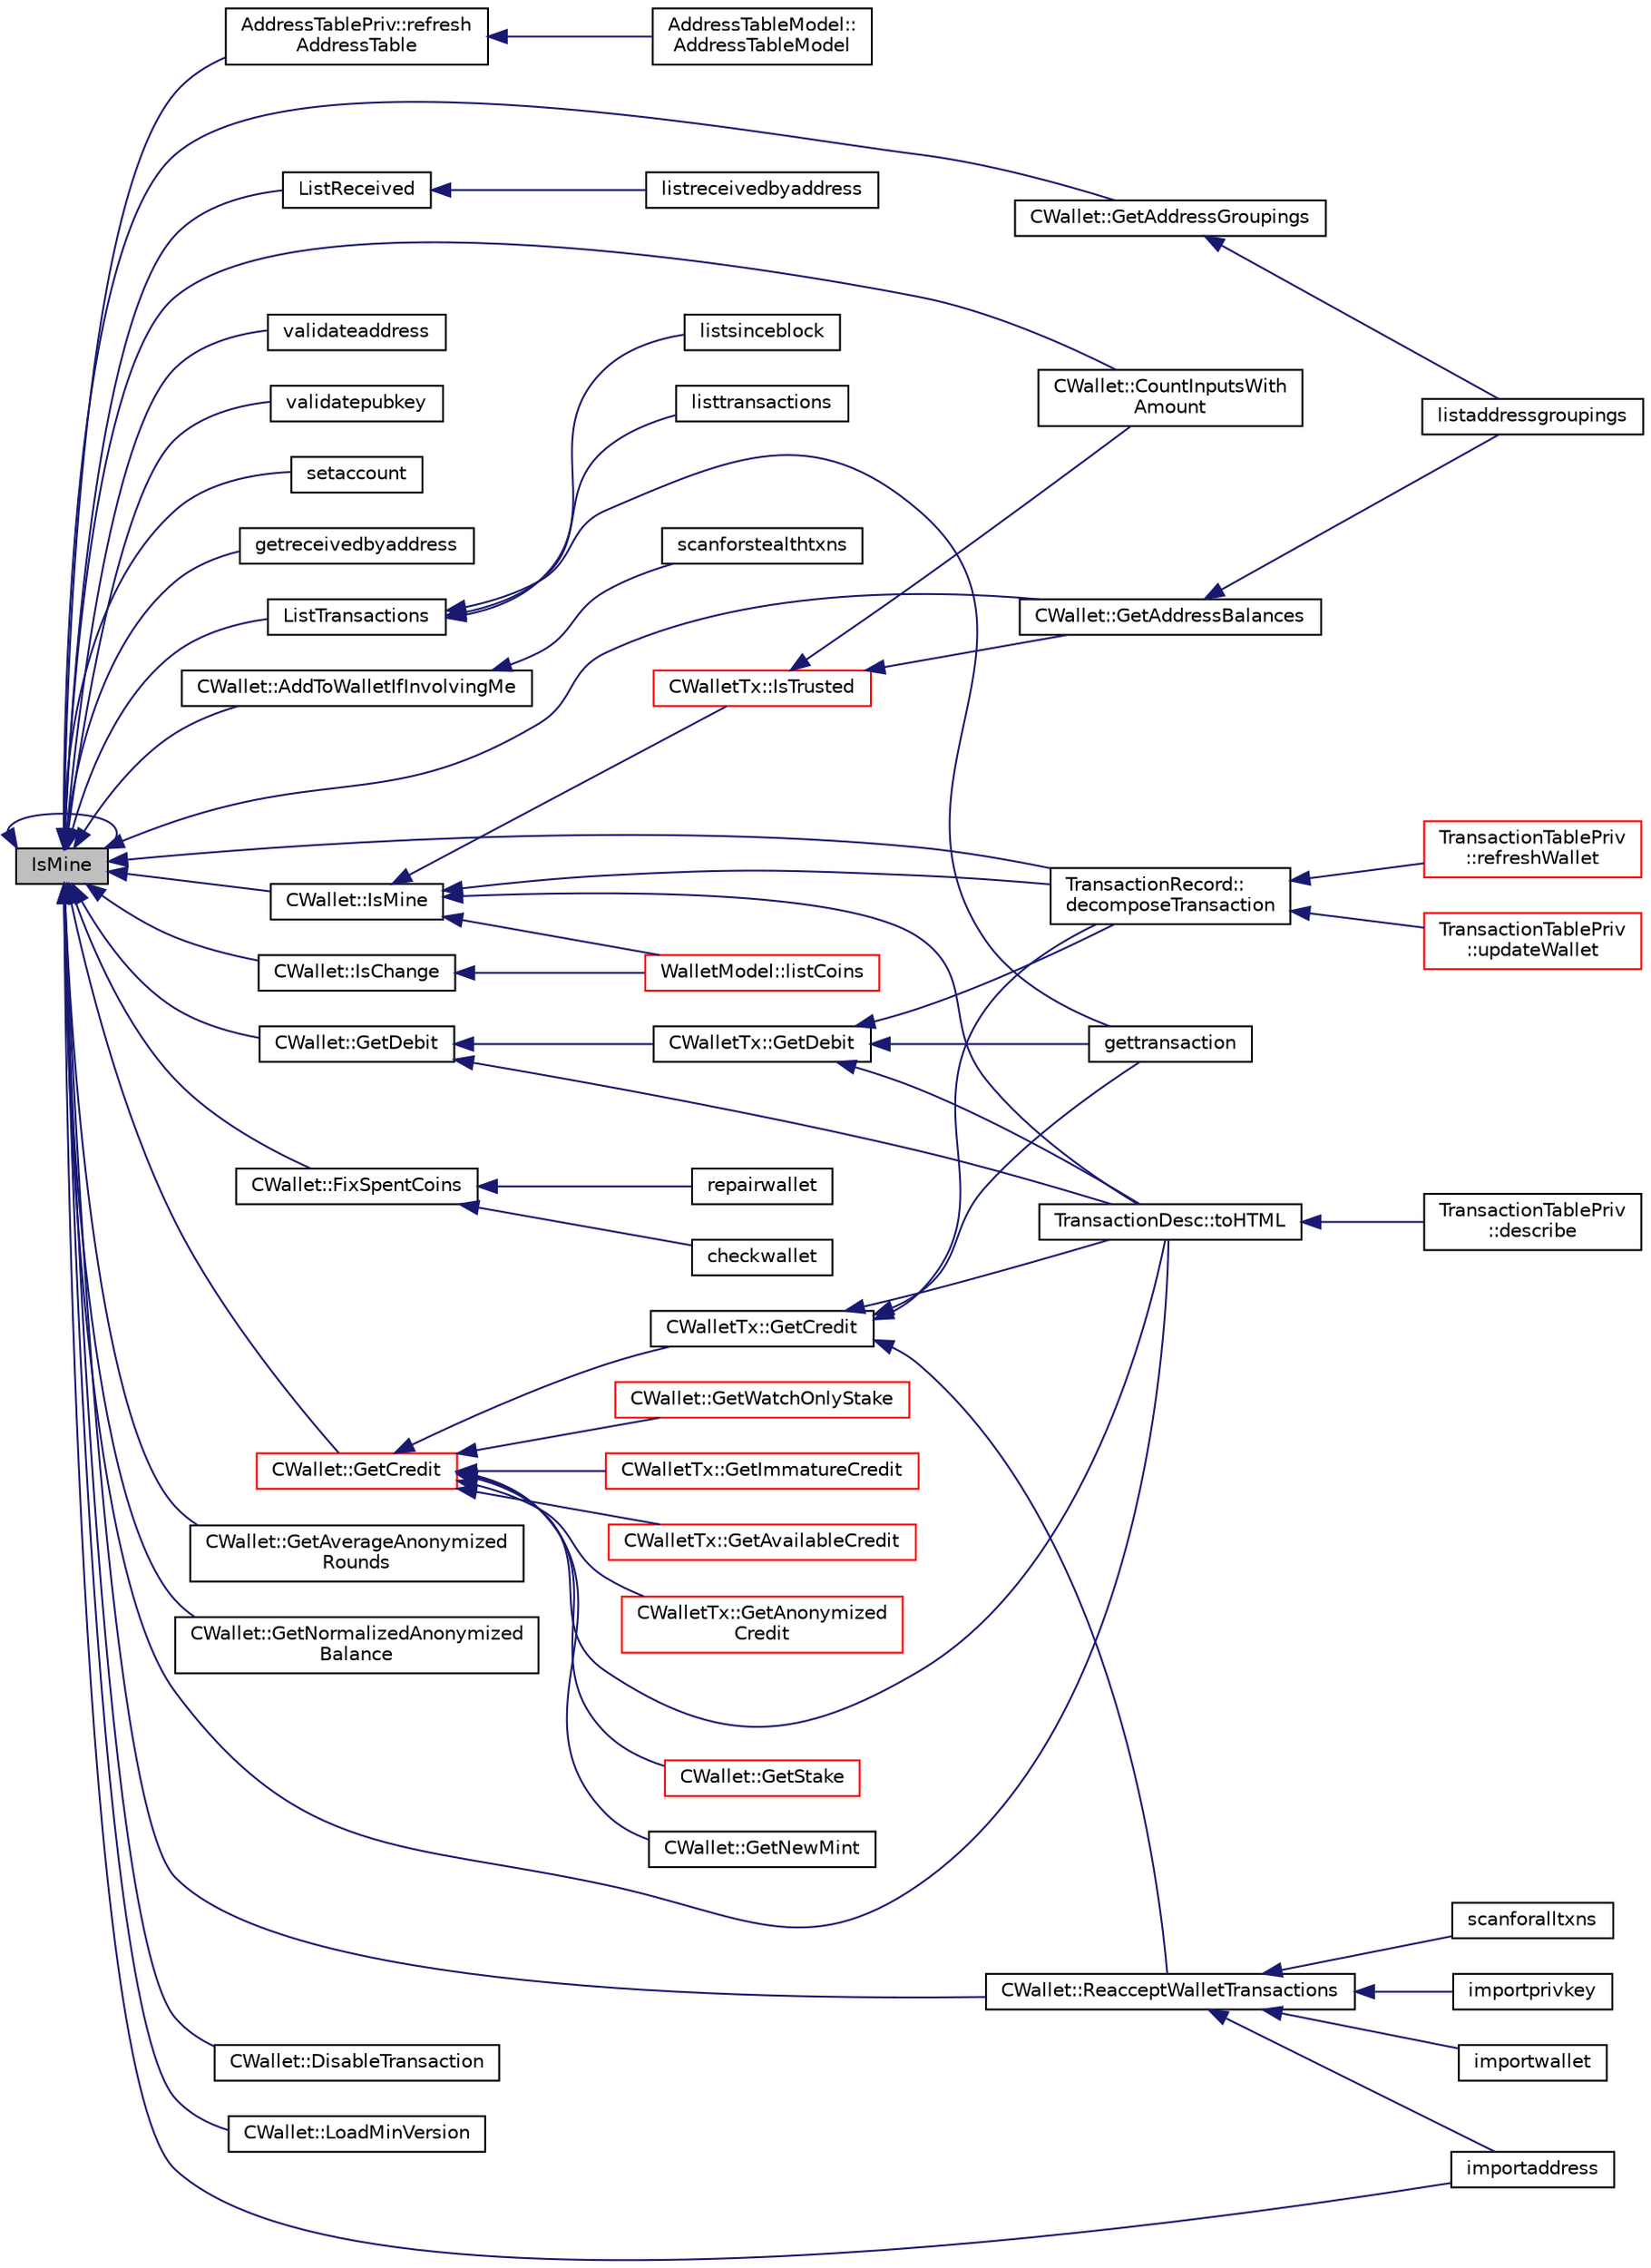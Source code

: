 digraph "IsMine"
{
  edge [fontname="Helvetica",fontsize="10",labelfontname="Helvetica",labelfontsize="10"];
  node [fontname="Helvetica",fontsize="10",shape=record];
  rankdir="LR";
  Node187 [label="IsMine",height=0.2,width=0.4,color="black", fillcolor="grey75", style="filled", fontcolor="black"];
  Node187 -> Node188 [dir="back",color="midnightblue",fontsize="10",style="solid",fontname="Helvetica"];
  Node188 [label="AddressTablePriv::refresh\lAddressTable",height=0.2,width=0.4,color="black", fillcolor="white", style="filled",URL="$de/dba/class_address_table_priv.html#af093c98444e8f734e08cfc2ce5b9b116"];
  Node188 -> Node189 [dir="back",color="midnightblue",fontsize="10",style="solid",fontname="Helvetica"];
  Node189 [label="AddressTableModel::\lAddressTableModel",height=0.2,width=0.4,color="black", fillcolor="white", style="filled",URL="$d9/ded/class_address_table_model.html#a273787011f7e387cc68b8282539fb9ef"];
  Node187 -> Node190 [dir="back",color="midnightblue",fontsize="10",style="solid",fontname="Helvetica"];
  Node190 [label="TransactionDesc::toHTML",height=0.2,width=0.4,color="black", fillcolor="white", style="filled",URL="$d4/da9/class_transaction_desc.html#ab7c9dbb2048aae121dd9d75df86e64f4"];
  Node190 -> Node191 [dir="back",color="midnightblue",fontsize="10",style="solid",fontname="Helvetica"];
  Node191 [label="TransactionTablePriv\l::describe",height=0.2,width=0.4,color="black", fillcolor="white", style="filled",URL="$d2/ddb/class_transaction_table_priv.html#ab08d44e16bf6dd95b5b83959b3013780"];
  Node187 -> Node192 [dir="back",color="midnightblue",fontsize="10",style="solid",fontname="Helvetica"];
  Node192 [label="TransactionRecord::\ldecomposeTransaction",height=0.2,width=0.4,color="black", fillcolor="white", style="filled",URL="$d1/da7/class_transaction_record.html#a9f5db4465fa5fdcc3f9af525096bcdb9"];
  Node192 -> Node193 [dir="back",color="midnightblue",fontsize="10",style="solid",fontname="Helvetica"];
  Node193 [label="TransactionTablePriv\l::refreshWallet",height=0.2,width=0.4,color="red", fillcolor="white", style="filled",URL="$d2/ddb/class_transaction_table_priv.html#a1f81da5d7cfb2aac03a5e18e6bc91792"];
  Node192 -> Node195 [dir="back",color="midnightblue",fontsize="10",style="solid",fontname="Helvetica"];
  Node195 [label="TransactionTablePriv\l::updateWallet",height=0.2,width=0.4,color="red", fillcolor="white", style="filled",URL="$d2/ddb/class_transaction_table_priv.html#a5a8454ce91251c4d9eb927bf2850745c"];
  Node187 -> Node197 [dir="back",color="midnightblue",fontsize="10",style="solid",fontname="Helvetica"];
  Node197 [label="importaddress",height=0.2,width=0.4,color="black", fillcolor="white", style="filled",URL="$dc/dbf/rpcdump_8cpp.html#a457bc572859c8265c72a0afd1a6db56c"];
  Node187 -> Node198 [dir="back",color="midnightblue",fontsize="10",style="solid",fontname="Helvetica"];
  Node198 [label="validateaddress",height=0.2,width=0.4,color="black", fillcolor="white", style="filled",URL="$db/d48/rpcmisc_8cpp.html#aea4124dcc1390de557db6128da0697f4"];
  Node187 -> Node199 [dir="back",color="midnightblue",fontsize="10",style="solid",fontname="Helvetica"];
  Node199 [label="validatepubkey",height=0.2,width=0.4,color="black", fillcolor="white", style="filled",URL="$db/d48/rpcmisc_8cpp.html#a32620752527477f4bac811a7db5ab35b"];
  Node187 -> Node200 [dir="back",color="midnightblue",fontsize="10",style="solid",fontname="Helvetica"];
  Node200 [label="setaccount",height=0.2,width=0.4,color="black", fillcolor="white", style="filled",URL="$df/d1d/rpcwallet_8cpp.html#a6bf0dc200554f841a4549a2e5087f699"];
  Node187 -> Node201 [dir="back",color="midnightblue",fontsize="10",style="solid",fontname="Helvetica"];
  Node201 [label="getreceivedbyaddress",height=0.2,width=0.4,color="black", fillcolor="white", style="filled",URL="$df/d1d/rpcwallet_8cpp.html#abbb6475509aa2e69844f0b3a8bcb422a"];
  Node187 -> Node202 [dir="back",color="midnightblue",fontsize="10",style="solid",fontname="Helvetica"];
  Node202 [label="ListReceived",height=0.2,width=0.4,color="black", fillcolor="white", style="filled",URL="$df/d1d/rpcwallet_8cpp.html#a0cc958f67a8d6d0002cb4fee19eddb5c"];
  Node202 -> Node203 [dir="back",color="midnightblue",fontsize="10",style="solid",fontname="Helvetica"];
  Node203 [label="listreceivedbyaddress",height=0.2,width=0.4,color="black", fillcolor="white", style="filled",URL="$df/d1d/rpcwallet_8cpp.html#a34b36ceb4a7e36e0dab24cf675c49da5"];
  Node187 -> Node204 [dir="back",color="midnightblue",fontsize="10",style="solid",fontname="Helvetica"];
  Node204 [label="ListTransactions",height=0.2,width=0.4,color="black", fillcolor="white", style="filled",URL="$df/d1d/rpcwallet_8cpp.html#a460d931e7f098979bea783409c971d53"];
  Node204 -> Node205 [dir="back",color="midnightblue",fontsize="10",style="solid",fontname="Helvetica"];
  Node205 [label="listtransactions",height=0.2,width=0.4,color="black", fillcolor="white", style="filled",URL="$df/d1d/rpcwallet_8cpp.html#a3247ccfc52f810122e28895d423e13fd"];
  Node204 -> Node206 [dir="back",color="midnightblue",fontsize="10",style="solid",fontname="Helvetica"];
  Node206 [label="listsinceblock",height=0.2,width=0.4,color="black", fillcolor="white", style="filled",URL="$df/d1d/rpcwallet_8cpp.html#a53cf4975a89f414ef3bd180f6b4773cd"];
  Node204 -> Node207 [dir="back",color="midnightblue",fontsize="10",style="solid",fontname="Helvetica"];
  Node207 [label="gettransaction",height=0.2,width=0.4,color="black", fillcolor="white", style="filled",URL="$df/d1d/rpcwallet_8cpp.html#a845c15a1402787fcf2cc021111ea89f5"];
  Node187 -> Node187 [dir="back",color="midnightblue",fontsize="10",style="solid",fontname="Helvetica"];
  Node187 -> Node208 [dir="back",color="midnightblue",fontsize="10",style="solid",fontname="Helvetica"];
  Node208 [label="CWallet::AddToWalletIfInvolvingMe",height=0.2,width=0.4,color="black", fillcolor="white", style="filled",URL="$d2/de5/class_c_wallet.html#a487f7cba517d37d24e5fa422711574d9"];
  Node208 -> Node209 [dir="back",color="midnightblue",fontsize="10",style="solid",fontname="Helvetica"];
  Node209 [label="scanforstealthtxns",height=0.2,width=0.4,color="black", fillcolor="white", style="filled",URL="$df/d1d/rpcwallet_8cpp.html#a0ccac8f2681d64203d20324d6c06f2e3"];
  Node187 -> Node210 [dir="back",color="midnightblue",fontsize="10",style="solid",fontname="Helvetica"];
  Node210 [label="CWallet::IsMine",height=0.2,width=0.4,color="black", fillcolor="white", style="filled",URL="$d2/de5/class_c_wallet.html#a4eada57edc1c443564b8cc9b853d955c"];
  Node210 -> Node190 [dir="back",color="midnightblue",fontsize="10",style="solid",fontname="Helvetica"];
  Node210 -> Node192 [dir="back",color="midnightblue",fontsize="10",style="solid",fontname="Helvetica"];
  Node210 -> Node211 [dir="back",color="midnightblue",fontsize="10",style="solid",fontname="Helvetica"];
  Node211 [label="WalletModel::listCoins",height=0.2,width=0.4,color="red", fillcolor="white", style="filled",URL="$d4/d27/class_wallet_model.html#ae5ce26bba42701b45de766ef11cc9a47"];
  Node210 -> Node219 [dir="back",color="midnightblue",fontsize="10",style="solid",fontname="Helvetica"];
  Node219 [label="CWalletTx::IsTrusted",height=0.2,width=0.4,color="red", fillcolor="white", style="filled",URL="$d6/d53/class_c_wallet_tx.html#a71efb0d5b5def8ae00a1d74b8741bfcb"];
  Node219 -> Node269 [dir="back",color="midnightblue",fontsize="10",style="solid",fontname="Helvetica"];
  Node269 [label="CWallet::CountInputsWith\lAmount",height=0.2,width=0.4,color="black", fillcolor="white", style="filled",URL="$d2/de5/class_c_wallet.html#afc835c371840922eb33457c09cf43ba6"];
  Node219 -> Node270 [dir="back",color="midnightblue",fontsize="10",style="solid",fontname="Helvetica"];
  Node270 [label="CWallet::GetAddressBalances",height=0.2,width=0.4,color="black", fillcolor="white", style="filled",URL="$d2/de5/class_c_wallet.html#aadffdf5d0e2f2413cdcc2a39fc2e310d"];
  Node270 -> Node271 [dir="back",color="midnightblue",fontsize="10",style="solid",fontname="Helvetica"];
  Node271 [label="listaddressgroupings",height=0.2,width=0.4,color="black", fillcolor="white", style="filled",URL="$df/d1d/rpcwallet_8cpp.html#a6be618acd7a7b1fb454dacbf24294317"];
  Node187 -> Node272 [dir="back",color="midnightblue",fontsize="10",style="solid",fontname="Helvetica"];
  Node272 [label="CWallet::GetDebit",height=0.2,width=0.4,color="black", fillcolor="white", style="filled",URL="$d2/de5/class_c_wallet.html#a5ab4855aac6f4b335421944403e44d6d"];
  Node272 -> Node190 [dir="back",color="midnightblue",fontsize="10",style="solid",fontname="Helvetica"];
  Node272 -> Node273 [dir="back",color="midnightblue",fontsize="10",style="solid",fontname="Helvetica"];
  Node273 [label="CWalletTx::GetDebit",height=0.2,width=0.4,color="black", fillcolor="white", style="filled",URL="$d6/d53/class_c_wallet_tx.html#a7757c17a323e5f6f75c92acb398d3568"];
  Node273 -> Node190 [dir="back",color="midnightblue",fontsize="10",style="solid",fontname="Helvetica"];
  Node273 -> Node192 [dir="back",color="midnightblue",fontsize="10",style="solid",fontname="Helvetica"];
  Node273 -> Node207 [dir="back",color="midnightblue",fontsize="10",style="solid",fontname="Helvetica"];
  Node187 -> Node274 [dir="back",color="midnightblue",fontsize="10",style="solid",fontname="Helvetica"];
  Node274 [label="CWallet::IsChange",height=0.2,width=0.4,color="black", fillcolor="white", style="filled",URL="$d2/de5/class_c_wallet.html#aba1c6108b7d2d3800dd487bab4c4c82e"];
  Node274 -> Node211 [dir="back",color="midnightblue",fontsize="10",style="solid",fontname="Helvetica"];
  Node187 -> Node275 [dir="back",color="midnightblue",fontsize="10",style="solid",fontname="Helvetica"];
  Node275 [label="CWallet::ReacceptWalletTransactions",height=0.2,width=0.4,color="black", fillcolor="white", style="filled",URL="$d2/de5/class_c_wallet.html#a796c23450c8482e10e0c75ae5c1fa8ed"];
  Node275 -> Node276 [dir="back",color="midnightblue",fontsize="10",style="solid",fontname="Helvetica"];
  Node276 [label="importprivkey",height=0.2,width=0.4,color="black", fillcolor="white", style="filled",URL="$dc/dbf/rpcdump_8cpp.html#a3a6fdb974fce01220a895393d444e981"];
  Node275 -> Node197 [dir="back",color="midnightblue",fontsize="10",style="solid",fontname="Helvetica"];
  Node275 -> Node277 [dir="back",color="midnightblue",fontsize="10",style="solid",fontname="Helvetica"];
  Node277 [label="importwallet",height=0.2,width=0.4,color="black", fillcolor="white", style="filled",URL="$dc/dbf/rpcdump_8cpp.html#a2566d5c9dd1938b74e70398cdb3ac5c1"];
  Node275 -> Node278 [dir="back",color="midnightblue",fontsize="10",style="solid",fontname="Helvetica"];
  Node278 [label="scanforalltxns",height=0.2,width=0.4,color="black", fillcolor="white", style="filled",URL="$df/d1d/rpcwallet_8cpp.html#a798669ad37caa71ddd18f73bc5aa5841"];
  Node187 -> Node279 [dir="back",color="midnightblue",fontsize="10",style="solid",fontname="Helvetica"];
  Node279 [label="CWallet::GetAverageAnonymized\lRounds",height=0.2,width=0.4,color="black", fillcolor="white", style="filled",URL="$d2/de5/class_c_wallet.html#accf9e710f6c24cc4258986adc3513685"];
  Node187 -> Node280 [dir="back",color="midnightblue",fontsize="10",style="solid",fontname="Helvetica"];
  Node280 [label="CWallet::GetNormalizedAnonymized\lBalance",height=0.2,width=0.4,color="black", fillcolor="white", style="filled",URL="$d2/de5/class_c_wallet.html#a24e9c793a438c84b48811bd5b7d4edc6"];
  Node187 -> Node269 [dir="back",color="midnightblue",fontsize="10",style="solid",fontname="Helvetica"];
  Node187 -> Node270 [dir="back",color="midnightblue",fontsize="10",style="solid",fontname="Helvetica"];
  Node187 -> Node281 [dir="back",color="midnightblue",fontsize="10",style="solid",fontname="Helvetica"];
  Node281 [label="CWallet::GetAddressGroupings",height=0.2,width=0.4,color="black", fillcolor="white", style="filled",URL="$d2/de5/class_c_wallet.html#a8eacbac6ad3697d90b98dfe02632f8ef"];
  Node281 -> Node271 [dir="back",color="midnightblue",fontsize="10",style="solid",fontname="Helvetica"];
  Node187 -> Node282 [dir="back",color="midnightblue",fontsize="10",style="solid",fontname="Helvetica"];
  Node282 [label="CWallet::FixSpentCoins",height=0.2,width=0.4,color="black", fillcolor="white", style="filled",URL="$d2/de5/class_c_wallet.html#a241637cb0e658b5980037e1490d31b11"];
  Node282 -> Node283 [dir="back",color="midnightblue",fontsize="10",style="solid",fontname="Helvetica"];
  Node283 [label="checkwallet",height=0.2,width=0.4,color="black", fillcolor="white", style="filled",URL="$df/d1d/rpcwallet_8cpp.html#ac95c27d6c75d33b4b348e5a1dc3e8373"];
  Node282 -> Node284 [dir="back",color="midnightblue",fontsize="10",style="solid",fontname="Helvetica"];
  Node284 [label="repairwallet",height=0.2,width=0.4,color="black", fillcolor="white", style="filled",URL="$df/d1d/rpcwallet_8cpp.html#a108a0edf8845aea1cb901523c05bb9ea"];
  Node187 -> Node285 [dir="back",color="midnightblue",fontsize="10",style="solid",fontname="Helvetica"];
  Node285 [label="CWallet::DisableTransaction",height=0.2,width=0.4,color="black", fillcolor="white", style="filled",URL="$d2/de5/class_c_wallet.html#a1782cbf0771e3c5dc440cbfd421a97b2"];
  Node187 -> Node248 [dir="back",color="midnightblue",fontsize="10",style="solid",fontname="Helvetica"];
  Node248 [label="CWallet::LoadMinVersion",height=0.2,width=0.4,color="black", fillcolor="white", style="filled",URL="$d2/de5/class_c_wallet.html#a88317da8dab80135b8db73e945e15b60"];
  Node187 -> Node286 [dir="back",color="midnightblue",fontsize="10",style="solid",fontname="Helvetica"];
  Node286 [label="CWallet::GetCredit",height=0.2,width=0.4,color="red", fillcolor="white", style="filled",URL="$d2/de5/class_c_wallet.html#aa60b69c7d4ea6063ed83b13d7c6fe695"];
  Node286 -> Node190 [dir="back",color="midnightblue",fontsize="10",style="solid",fontname="Helvetica"];
  Node286 -> Node287 [dir="back",color="midnightblue",fontsize="10",style="solid",fontname="Helvetica"];
  Node287 [label="CWallet::GetStake",height=0.2,width=0.4,color="red", fillcolor="white", style="filled",URL="$d2/de5/class_c_wallet.html#a87a52700330336da4957026c091916d8"];
  Node286 -> Node289 [dir="back",color="midnightblue",fontsize="10",style="solid",fontname="Helvetica"];
  Node289 [label="CWallet::GetNewMint",height=0.2,width=0.4,color="black", fillcolor="white", style="filled",URL="$d2/de5/class_c_wallet.html#ac25ce29902498fb0092886a63ae195b8"];
  Node286 -> Node290 [dir="back",color="midnightblue",fontsize="10",style="solid",fontname="Helvetica"];
  Node290 [label="CWallet::GetWatchOnlyStake",height=0.2,width=0.4,color="red", fillcolor="white", style="filled",URL="$d2/de5/class_c_wallet.html#a82b1de8131c2cdd7ec158a06f42586e0"];
  Node286 -> Node292 [dir="back",color="midnightblue",fontsize="10",style="solid",fontname="Helvetica"];
  Node292 [label="CWalletTx::GetCredit",height=0.2,width=0.4,color="black", fillcolor="white", style="filled",URL="$d6/d53/class_c_wallet_tx.html#a176e9ecbafbee27d604acbab9804885d"];
  Node292 -> Node190 [dir="back",color="midnightblue",fontsize="10",style="solid",fontname="Helvetica"];
  Node292 -> Node192 [dir="back",color="midnightblue",fontsize="10",style="solid",fontname="Helvetica"];
  Node292 -> Node207 [dir="back",color="midnightblue",fontsize="10",style="solid",fontname="Helvetica"];
  Node292 -> Node275 [dir="back",color="midnightblue",fontsize="10",style="solid",fontname="Helvetica"];
  Node286 -> Node293 [dir="back",color="midnightblue",fontsize="10",style="solid",fontname="Helvetica"];
  Node293 [label="CWalletTx::GetImmatureCredit",height=0.2,width=0.4,color="red", fillcolor="white", style="filled",URL="$d6/d53/class_c_wallet_tx.html#a19bb617269ab1ce42f5d18e1f1f8db09"];
  Node286 -> Node296 [dir="back",color="midnightblue",fontsize="10",style="solid",fontname="Helvetica"];
  Node296 [label="CWalletTx::GetAvailableCredit",height=0.2,width=0.4,color="red", fillcolor="white", style="filled",URL="$d6/d53/class_c_wallet_tx.html#af3c82ba365c720dd3d929b86bf432ef6"];
  Node286 -> Node297 [dir="back",color="midnightblue",fontsize="10",style="solid",fontname="Helvetica"];
  Node297 [label="CWalletTx::GetAnonymized\lCredit",height=0.2,width=0.4,color="red", fillcolor="white", style="filled",URL="$d6/d53/class_c_wallet_tx.html#a49cae757845e1bf0cb3c8e17bd96d4a1"];
}
